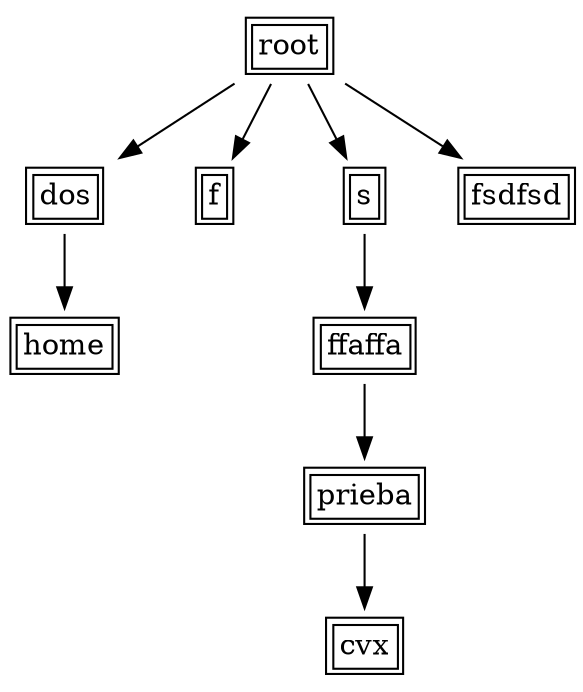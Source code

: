 digraph juego { 
node [shape=plaintext] 
node1[shape=none, margin=0, label=<
<TABLE> 
<TR> 
<TD>root</TD> 
</TR> 
</TABLE>>]
node3[shape=none, margin=0, label=<
<TABLE> 
<TR> 
<TD>home</TD>
</TR> 
</TABLE>>]
node4[shape=none, margin=0, label=<
<TABLE> 
<TR> 
<TD>dos</TD>
</TR> 
</TABLE>>]
node6[shape=none, margin=0, label=<
<TABLE> 
<TR> 
<TD>f</TD>
</TR> 
</TABLE>>]
node7[shape=none, margin=0, label=<
<TABLE> 
<TR> 
<TD>s</TD>
</TR> 
</TABLE>>]
node8[shape=none, margin=0, label=<
<TABLE> 
<TR> 
<TD>fsdfsd</TD>
</TR> 
</TABLE>>]
node9[shape=none, margin=0, label=<
<TABLE> 
<TR> 
<TD>ffaffa</TD>
</TR> 
</TABLE>>]
node10[shape=none, margin=0, label=<
<TABLE> 
<TR> 
<TD>prieba</TD>
</TR> 
</TABLE>>]
node11[shape=none, margin=0, label=<
<TABLE> 
<TR> 
<TD>cvx</TD>
</TR> 
</TABLE>>]
node1->node6;
node1->node4;
node1->node7;
node1->node8;
node4->node3;
node7->node9;
node9->node10;
node10->node11;
}
